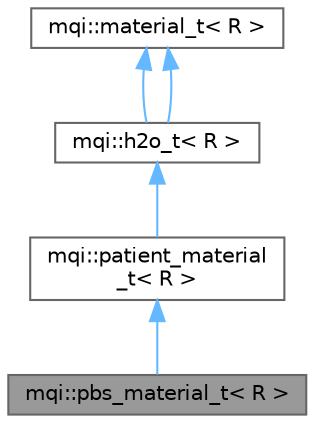 digraph "mqi::pbs_material_t&lt; R &gt;"
{
 // LATEX_PDF_SIZE
  bgcolor="transparent";
  edge [fontname=Helvetica,fontsize=10,labelfontname=Helvetica,labelfontsize=10];
  node [fontname=Helvetica,fontsize=10,shape=box,height=0.2,width=0.4];
  Node1 [id="Node000001",label="mqi::pbs_material_t\< R \>",height=0.2,width=0.4,color="gray40", fillcolor="grey60", style="filled", fontcolor="black",tooltip="A material definition class for Pencil Beam Scanning (PBS) simulations."];
  Node2 -> Node1 [id="edge1_Node000001_Node000002",dir="back",color="steelblue1",style="solid",tooltip=" "];
  Node2 [id="Node000002",label="mqi::patient_material\l_t\< R \>",height=0.2,width=0.4,color="gray40", fillcolor="white", style="filled",URL="$classmqi_1_1patient__material__t.html",tooltip="Represents patient-specific materials based on CT Hounsfield Units (HU)."];
  Node3 -> Node2 [id="edge2_Node000002_Node000003",dir="back",color="steelblue1",style="solid",tooltip=" "];
  Node3 [id="Node000003",label="mqi::h2o_t\< R \>",height=0.2,width=0.4,color="gray40", fillcolor="white", style="filled",URL="$classmqi_1_1h2o__t.html",tooltip="air_t"];
  Node4 -> Node3 [id="edge3_Node000003_Node000004",dir="back",color="steelblue1",style="solid",tooltip=" "];
  Node4 [id="Node000004",label="mqi::material_t\< R \>",height=0.2,width=0.4,color="gray40", fillcolor="white", style="filled",URL="$classmqi_1_1material__t.html",tooltip="water_t"];
  Node4 -> Node3 [id="edge4_Node000003_Node000004",dir="back",color="steelblue1",style="solid",tooltip=" "];
}
